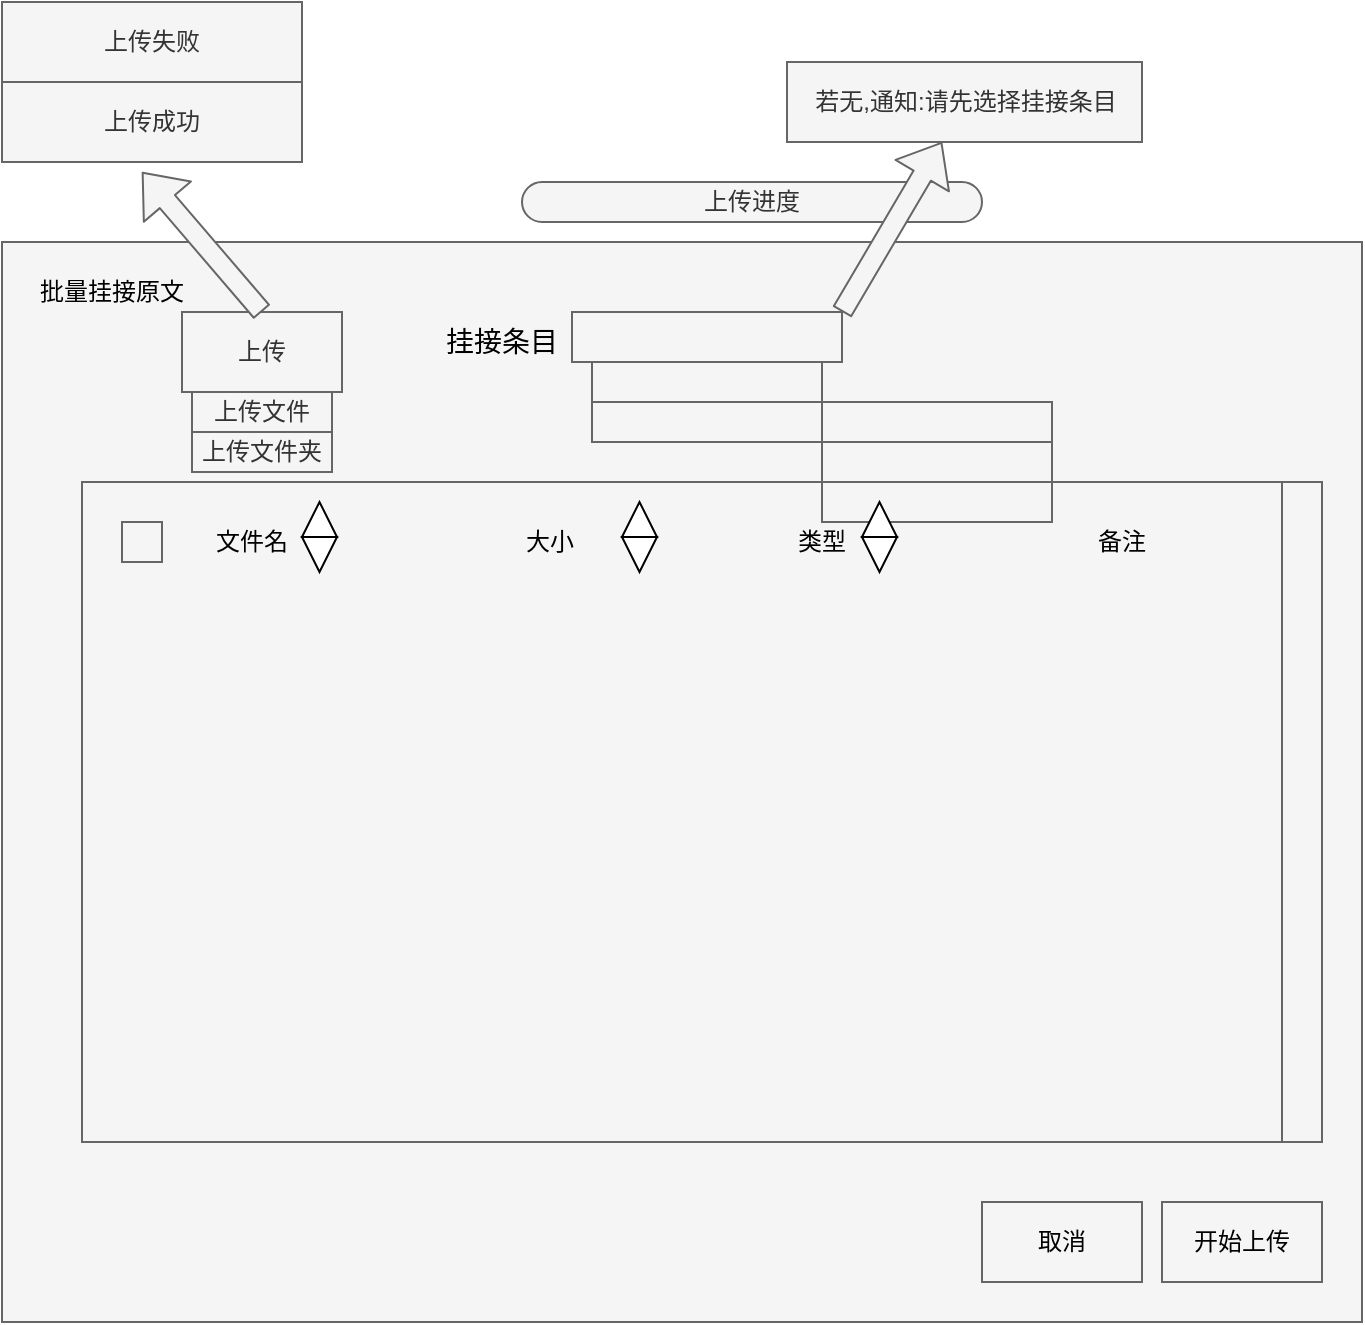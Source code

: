 <mxfile>
    <diagram id="6HrcDLYwyHcUKDVaY7Ev" name="第 1 页">
        <mxGraphModel dx="798" dy="561" grid="1" gridSize="10" guides="1" tooltips="1" connect="1" arrows="1" fold="1" page="1" pageScale="1" pageWidth="827" pageHeight="1169" math="0" shadow="0">
            <root>
                <mxCell id="0"/>
                <mxCell id="1" parent="0"/>
                <mxCell id="7" value="&#10;&#10;&#10;&#10;&#10;&#10;&#10;&#10;&#10;&#10;&#10;&#10;&#10;&#10;&#10;&#10;&lt;span style=&quot;font-size: 10.5pt&quot;&gt;批量挂接原文的条目&lt;/span&gt;&#10;&#10;&#10;&#10;" style="rounded=0;whiteSpace=wrap;html=1;fontColor=#333333;fillColor=#f5f5f5;strokeColor=#666666;" parent="1" vertex="1">
                    <mxGeometry x="140" y="240" width="680" height="540" as="geometry"/>
                </mxCell>
                <mxCell id="5" value="开始上传" style="rounded=0;whiteSpace=wrap;html=1;fillColor=#f5f5f5;fontColor=#000000;strokeColor=#666666;" parent="1" vertex="1">
                    <mxGeometry x="720" y="720" width="80" height="40" as="geometry"/>
                </mxCell>
                <mxCell id="9" value="批量挂接原文" style="text;html=1;align=center;verticalAlign=middle;whiteSpace=wrap;rounded=0;fontColor=#000000;" parent="1" vertex="1">
                    <mxGeometry x="150" y="250" width="90" height="30" as="geometry"/>
                </mxCell>
                <mxCell id="15" value="上传" style="rounded=0;whiteSpace=wrap;html=1;fillColor=#f5f5f5;fontColor=#333333;strokeColor=#666666;" parent="1" vertex="1">
                    <mxGeometry x="230" y="275" width="80" height="40" as="geometry"/>
                </mxCell>
                <mxCell id="16" value="上传文件" style="rounded=0;whiteSpace=wrap;html=1;fillColor=#f5f5f5;fontColor=#333333;strokeColor=#666666;" parent="1" vertex="1">
                    <mxGeometry x="235" y="315" width="70" height="20" as="geometry"/>
                </mxCell>
                <mxCell id="17" value="上传文件夹" style="rounded=0;whiteSpace=wrap;html=1;fillColor=#f5f5f5;fontColor=#333333;strokeColor=#666666;" parent="1" vertex="1">
                    <mxGeometry x="235" y="335" width="70" height="20" as="geometry"/>
                </mxCell>
                <mxCell id="18" value="" style="rounded=0;whiteSpace=wrap;html=1;fillColor=#f5f5f5;fontColor=#333333;strokeColor=#666666;" parent="1" vertex="1">
                    <mxGeometry x="180" y="360" width="620" height="330" as="geometry"/>
                </mxCell>
                <mxCell id="20" value="文件名" style="text;html=1;strokeColor=none;fillColor=none;align=center;verticalAlign=middle;whiteSpace=wrap;rounded=0;fontColor=#000000;" parent="1" vertex="1">
                    <mxGeometry x="235" y="375" width="60" height="30" as="geometry"/>
                </mxCell>
                <mxCell id="21" value="大小" style="text;html=1;strokeColor=none;fillColor=none;align=center;verticalAlign=middle;whiteSpace=wrap;rounded=0;fontColor=#000000;" parent="1" vertex="1">
                    <mxGeometry x="384" y="375" width="60" height="30" as="geometry"/>
                </mxCell>
                <mxCell id="22" value="类型" style="text;html=1;strokeColor=none;fillColor=none;align=center;verticalAlign=middle;whiteSpace=wrap;rounded=0;fontColor=#000000;" parent="1" vertex="1">
                    <mxGeometry x="520" y="375" width="60" height="30" as="geometry"/>
                </mxCell>
                <mxCell id="24" value="" style="rounded=0;whiteSpace=wrap;html=1;fontColor=#333333;fillColor=#f5f5f5;strokeColor=#666666;" parent="1" vertex="1">
                    <mxGeometry x="200" y="380" width="20" height="20" as="geometry"/>
                </mxCell>
                <mxCell id="33" value="" style="group" parent="1" vertex="1" connectable="0">
                    <mxGeometry x="290" y="370" width="17.5" height="35" as="geometry"/>
                </mxCell>
                <mxCell id="34" value="" style="triangle;whiteSpace=wrap;html=1;rotation=90;" parent="33" vertex="1">
                    <mxGeometry y="17.5" width="17.5" height="17.5" as="geometry"/>
                </mxCell>
                <mxCell id="35" value="" style="triangle;whiteSpace=wrap;html=1;rotation=-90;" parent="33" vertex="1">
                    <mxGeometry width="17.5" height="17.5" as="geometry"/>
                </mxCell>
                <mxCell id="50" value="" style="shape=flexArrow;endArrow=classic;html=1;fontColor=#000000;fillColor=#f5f5f5;strokeColor=#666666;exitX=0.5;exitY=0;exitDx=0;exitDy=0;" parent="1" source="15" edge="1">
                    <mxGeometry width="50" height="50" relative="1" as="geometry">
                        <mxPoint x="204" y="280" as="sourcePoint"/>
                        <mxPoint x="210" y="205" as="targetPoint"/>
                    </mxGeometry>
                </mxCell>
                <mxCell id="51" value="上传成功" style="rounded=0;whiteSpace=wrap;html=1;fontColor=#333333;fillColor=#f5f5f5;strokeColor=#666666;" parent="1" vertex="1">
                    <mxGeometry x="140" y="160" width="150" height="40" as="geometry"/>
                </mxCell>
                <mxCell id="52" value="上传失败" style="rounded=0;whiteSpace=wrap;html=1;fontColor=#333333;fillColor=#f5f5f5;strokeColor=#666666;" parent="1" vertex="1">
                    <mxGeometry x="140" y="120" width="150" height="40" as="geometry"/>
                </mxCell>
                <mxCell id="53" value="取消" style="rounded=0;whiteSpace=wrap;html=1;fillColor=#f5f5f5;fontColor=#000000;strokeColor=#666666;" parent="1" vertex="1">
                    <mxGeometry x="630" y="720" width="80" height="40" as="geometry"/>
                </mxCell>
                <mxCell id="55" value="" style="rounded=0;whiteSpace=wrap;html=1;fillColor=#f5f5f5;fontColor=#333333;strokeColor=#666666;" parent="1" vertex="1">
                    <mxGeometry x="780" y="360" width="20" height="330" as="geometry"/>
                </mxCell>
                <mxCell id="58" value="上传进度" style="rounded=1;whiteSpace=wrap;html=1;fontColor=#333333;arcSize=50;fillColor=#f5f5f5;strokeColor=#666666;" parent="1" vertex="1">
                    <mxGeometry x="400" y="210" width="230" height="20" as="geometry"/>
                </mxCell>
                <mxCell id="59" value="" style="rounded=0;whiteSpace=wrap;html=1;fillColor=#f5f5f5;fontColor=#333333;strokeColor=#666666;" vertex="1" parent="1">
                    <mxGeometry x="425" y="275" width="135" height="25" as="geometry"/>
                </mxCell>
                <mxCell id="60" value="&lt;span style=&quot;font-size: 10.5pt&quot;&gt;挂接条目&lt;/span&gt;" style="text;whiteSpace=wrap;html=1;fontColor=#000000;" vertex="1" parent="1">
                    <mxGeometry x="360" y="275" width="100" height="30" as="geometry"/>
                </mxCell>
                <mxCell id="61" value="" style="rounded=0;whiteSpace=wrap;html=1;fillColor=#f5f5f5;fontColor=#333333;strokeColor=#666666;" vertex="1" parent="1">
                    <mxGeometry x="435" y="300" width="115" height="20" as="geometry"/>
                </mxCell>
                <mxCell id="62" value="" style="rounded=0;whiteSpace=wrap;html=1;fillColor=#f5f5f5;fontColor=#333333;strokeColor=#666666;" vertex="1" parent="1">
                    <mxGeometry x="435" y="320" width="115" height="20" as="geometry"/>
                </mxCell>
                <mxCell id="63" value="" style="rounded=0;whiteSpace=wrap;html=1;fillColor=#f5f5f5;fontColor=#333333;strokeColor=#666666;" vertex="1" parent="1">
                    <mxGeometry x="550" y="320" width="115" height="20" as="geometry"/>
                </mxCell>
                <mxCell id="64" value="" style="rounded=0;whiteSpace=wrap;html=1;fillColor=#f5f5f5;fontColor=#333333;strokeColor=#666666;" vertex="1" parent="1">
                    <mxGeometry x="550" y="340" width="115" height="20" as="geometry"/>
                </mxCell>
                <mxCell id="65" value="" style="rounded=0;whiteSpace=wrap;html=1;fillColor=#f5f5f5;fontColor=#333333;strokeColor=#666666;" vertex="1" parent="1">
                    <mxGeometry x="550" y="360" width="115" height="20" as="geometry"/>
                </mxCell>
                <mxCell id="69" value="" style="shape=flexArrow;endArrow=classic;html=1;fontColor=#000000;fillColor=#f5f5f5;strokeColor=#666666;exitX=0.5;exitY=0;exitDx=0;exitDy=0;" edge="1" parent="1">
                    <mxGeometry width="50" height="50" relative="1" as="geometry">
                        <mxPoint x="560.0" y="275" as="sourcePoint"/>
                        <mxPoint x="610" y="190" as="targetPoint"/>
                    </mxGeometry>
                </mxCell>
                <mxCell id="70" value="若无,通知:请先选择挂接条目" style="rounded=0;whiteSpace=wrap;html=1;fontColor=#333333;fillColor=#f5f5f5;strokeColor=#666666;" vertex="1" parent="1">
                    <mxGeometry x="532.5" y="150" width="177.5" height="40" as="geometry"/>
                </mxCell>
                <mxCell id="44" value="" style="triangle;whiteSpace=wrap;html=1;rotation=90;" parent="1" vertex="1">
                    <mxGeometry x="450" y="387.5" width="17.5" height="17.5" as="geometry"/>
                </mxCell>
                <mxCell id="45" value="" style="triangle;whiteSpace=wrap;html=1;rotation=-90;" parent="1" vertex="1">
                    <mxGeometry x="450" y="370" width="17.5" height="17.5" as="geometry"/>
                </mxCell>
                <mxCell id="25" value="" style="triangle;whiteSpace=wrap;html=1;rotation=90;" parent="1" vertex="1">
                    <mxGeometry x="570" y="387.5" width="17.5" height="17.5" as="geometry"/>
                </mxCell>
                <mxCell id="26" value="" style="triangle;whiteSpace=wrap;html=1;rotation=-90;" parent="1" vertex="1">
                    <mxGeometry x="570" y="370" width="17.5" height="17.5" as="geometry"/>
                </mxCell>
                <mxCell id="72" value="备注" style="text;html=1;strokeColor=none;fillColor=none;align=center;verticalAlign=middle;whiteSpace=wrap;rounded=0;fontColor=#000000;" vertex="1" parent="1">
                    <mxGeometry x="670" y="372.5" width="60" height="35" as="geometry"/>
                </mxCell>
            </root>
        </mxGraphModel>
    </diagram>
</mxfile>
